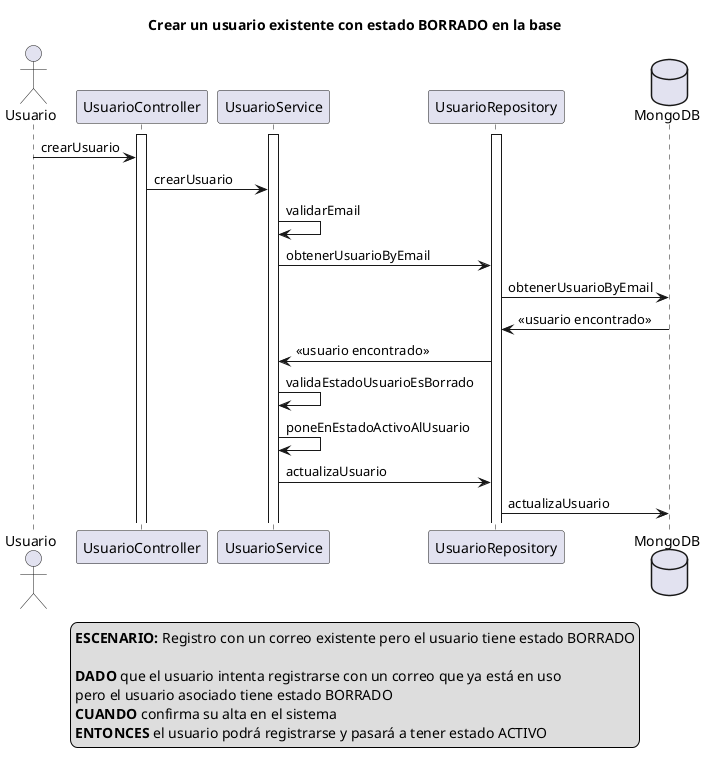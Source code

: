 @startuml
actor Usuario
activate UsuarioController
activate UsuarioService
activate UsuarioRepository
database MongoDB

title Crear un usuario existente con estado BORRADO en la base

Usuario -> UsuarioController: crearUsuario

UsuarioController -> UsuarioService: crearUsuario

UsuarioService -> UsuarioService: validarEmail

UsuarioService -> UsuarioRepository: obtenerUsuarioByEmail

UsuarioRepository -> MongoDB: obtenerUsuarioByEmail

MongoDB -> UsuarioRepository: <<usuario encontrado>>

UsuarioRepository -> UsuarioService: <<usuario encontrado>>

UsuarioService -> UsuarioService: validaEstadoUsuarioEsBorrado

UsuarioService -> UsuarioService: poneEnEstadoActivoAlUsuario

UsuarioService -> UsuarioRepository: actualizaUsuario

UsuarioRepository -> MongoDB: actualizaUsuario


legend
<b>ESCENARIO:</b> Registro con un correo existente pero el usuario tiene estado BORRADO

<b>DADO</b> que el usuario intenta registrarse con un correo que ya está en uso 
pero el usuario asociado tiene estado BORRADO 
<b>CUANDO</b> confirma su alta en el sistema  
<b>ENTONCES</b> el usuario podrá registrarse y pasará a tener estado ACTIVO
end legend

@enduml